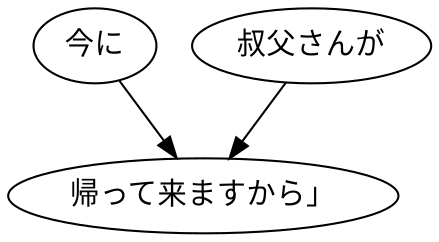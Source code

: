 digraph graph6702 {
	node0 [label="今に"];
	node1 [label="叔父さんが"];
	node2 [label="帰って来ますから」"];
	node0 -> node2;
	node1 -> node2;
}
